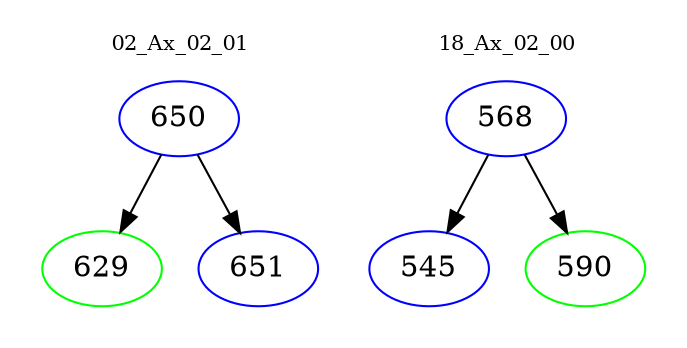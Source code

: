 digraph{
subgraph cluster_0 {
color = white
label = "02_Ax_02_01";
fontsize=10;
T0_650 [label="650", color="blue"]
T0_650 -> T0_629 [color="black"]
T0_629 [label="629", color="green"]
T0_650 -> T0_651 [color="black"]
T0_651 [label="651", color="blue"]
}
subgraph cluster_1 {
color = white
label = "18_Ax_02_00";
fontsize=10;
T1_568 [label="568", color="blue"]
T1_568 -> T1_545 [color="black"]
T1_545 [label="545", color="blue"]
T1_568 -> T1_590 [color="black"]
T1_590 [label="590", color="green"]
}
}
